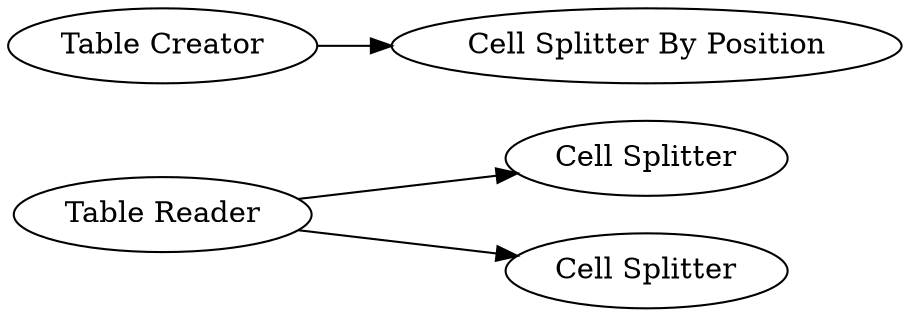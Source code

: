 digraph {
	5 [label="Cell Splitter"]
	6 [label="Cell Splitter"]
	7 [label="Table Creator"]
	8 [label="Cell Splitter By Position"]
	9 [label="Table Reader"]
	7 -> 8
	9 -> 5
	9 -> 6
	rankdir=LR
}
